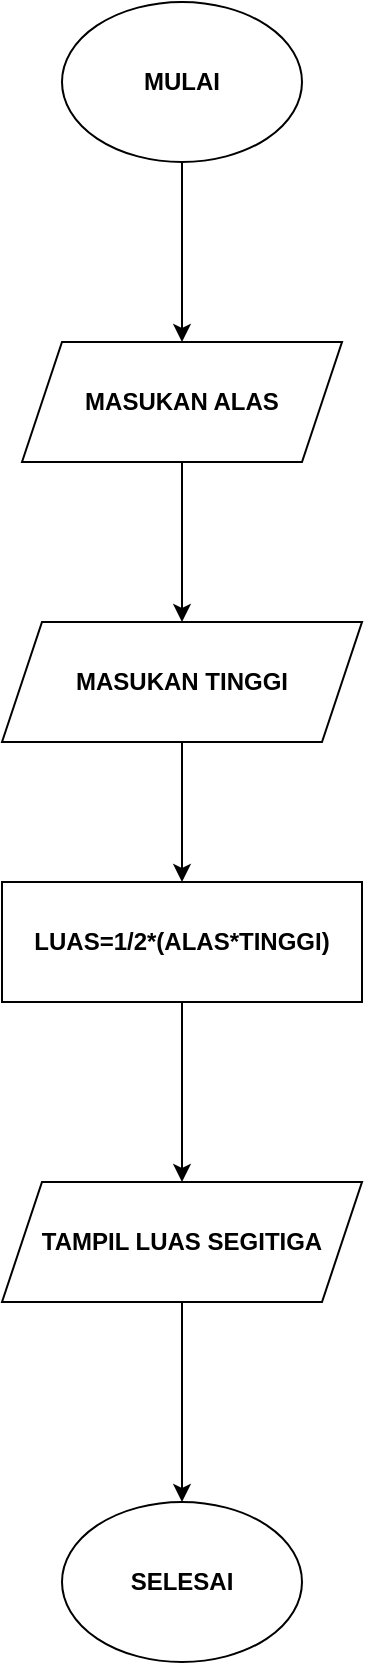 <mxfile version="22.0.6" type="github">
  <diagram name="Page-1" id="0nVy_pVrf2ID6dhC01Au">
    <mxGraphModel dx="954" dy="584" grid="1" gridSize="10" guides="1" tooltips="1" connect="1" arrows="1" fold="1" page="1" pageScale="1" pageWidth="850" pageHeight="1100" math="0" shadow="0">
      <root>
        <mxCell id="0" />
        <mxCell id="1" parent="0" />
        <mxCell id="ydYovoT-d45fNSwv7cKy-3" value="" style="edgeStyle=orthogonalEdgeStyle;rounded=0;orthogonalLoop=1;jettySize=auto;html=1;" edge="1" parent="1" source="ydYovoT-d45fNSwv7cKy-1" target="ydYovoT-d45fNSwv7cKy-2">
          <mxGeometry relative="1" as="geometry" />
        </mxCell>
        <mxCell id="ydYovoT-d45fNSwv7cKy-1" value="&lt;b&gt;MULAI&lt;/b&gt;" style="ellipse;whiteSpace=wrap;html=1;" vertex="1" parent="1">
          <mxGeometry x="365" y="30" width="120" height="80" as="geometry" />
        </mxCell>
        <mxCell id="ydYovoT-d45fNSwv7cKy-5" value="" style="edgeStyle=orthogonalEdgeStyle;rounded=0;orthogonalLoop=1;jettySize=auto;html=1;" edge="1" parent="1" source="ydYovoT-d45fNSwv7cKy-2" target="ydYovoT-d45fNSwv7cKy-4">
          <mxGeometry relative="1" as="geometry" />
        </mxCell>
        <mxCell id="ydYovoT-d45fNSwv7cKy-2" value="MASUKAN ALAS" style="shape=parallelogram;perimeter=parallelogramPerimeter;whiteSpace=wrap;html=1;fixedSize=1;fontStyle=1" vertex="1" parent="1">
          <mxGeometry x="345" y="200" width="160" height="60" as="geometry" />
        </mxCell>
        <mxCell id="ydYovoT-d45fNSwv7cKy-7" value="" style="edgeStyle=orthogonalEdgeStyle;rounded=0;orthogonalLoop=1;jettySize=auto;html=1;" edge="1" parent="1" source="ydYovoT-d45fNSwv7cKy-4" target="ydYovoT-d45fNSwv7cKy-6">
          <mxGeometry relative="1" as="geometry" />
        </mxCell>
        <mxCell id="ydYovoT-d45fNSwv7cKy-4" value="MASUKAN TINGGI" style="shape=parallelogram;perimeter=parallelogramPerimeter;whiteSpace=wrap;html=1;fixedSize=1;fontStyle=1" vertex="1" parent="1">
          <mxGeometry x="335" y="340" width="180" height="60" as="geometry" />
        </mxCell>
        <mxCell id="ydYovoT-d45fNSwv7cKy-9" value="" style="edgeStyle=orthogonalEdgeStyle;rounded=0;orthogonalLoop=1;jettySize=auto;html=1;" edge="1" parent="1" source="ydYovoT-d45fNSwv7cKy-6" target="ydYovoT-d45fNSwv7cKy-8">
          <mxGeometry relative="1" as="geometry" />
        </mxCell>
        <mxCell id="ydYovoT-d45fNSwv7cKy-6" value="LUAS=1/2*(ALAS*TINGGI)" style="whiteSpace=wrap;html=1;fontStyle=1" vertex="1" parent="1">
          <mxGeometry x="335" y="470" width="180" height="60" as="geometry" />
        </mxCell>
        <mxCell id="ydYovoT-d45fNSwv7cKy-11" value="" style="edgeStyle=orthogonalEdgeStyle;rounded=0;orthogonalLoop=1;jettySize=auto;html=1;" edge="1" parent="1" source="ydYovoT-d45fNSwv7cKy-8" target="ydYovoT-d45fNSwv7cKy-10">
          <mxGeometry relative="1" as="geometry" />
        </mxCell>
        <mxCell id="ydYovoT-d45fNSwv7cKy-8" value="TAMPIL LUAS SEGITIGA" style="shape=parallelogram;perimeter=parallelogramPerimeter;whiteSpace=wrap;html=1;fixedSize=1;fontStyle=1" vertex="1" parent="1">
          <mxGeometry x="335" y="620" width="180" height="60" as="geometry" />
        </mxCell>
        <mxCell id="ydYovoT-d45fNSwv7cKy-10" value="SELESAI" style="ellipse;whiteSpace=wrap;html=1;fontStyle=1" vertex="1" parent="1">
          <mxGeometry x="365" y="780" width="120" height="80" as="geometry" />
        </mxCell>
      </root>
    </mxGraphModel>
  </diagram>
</mxfile>
